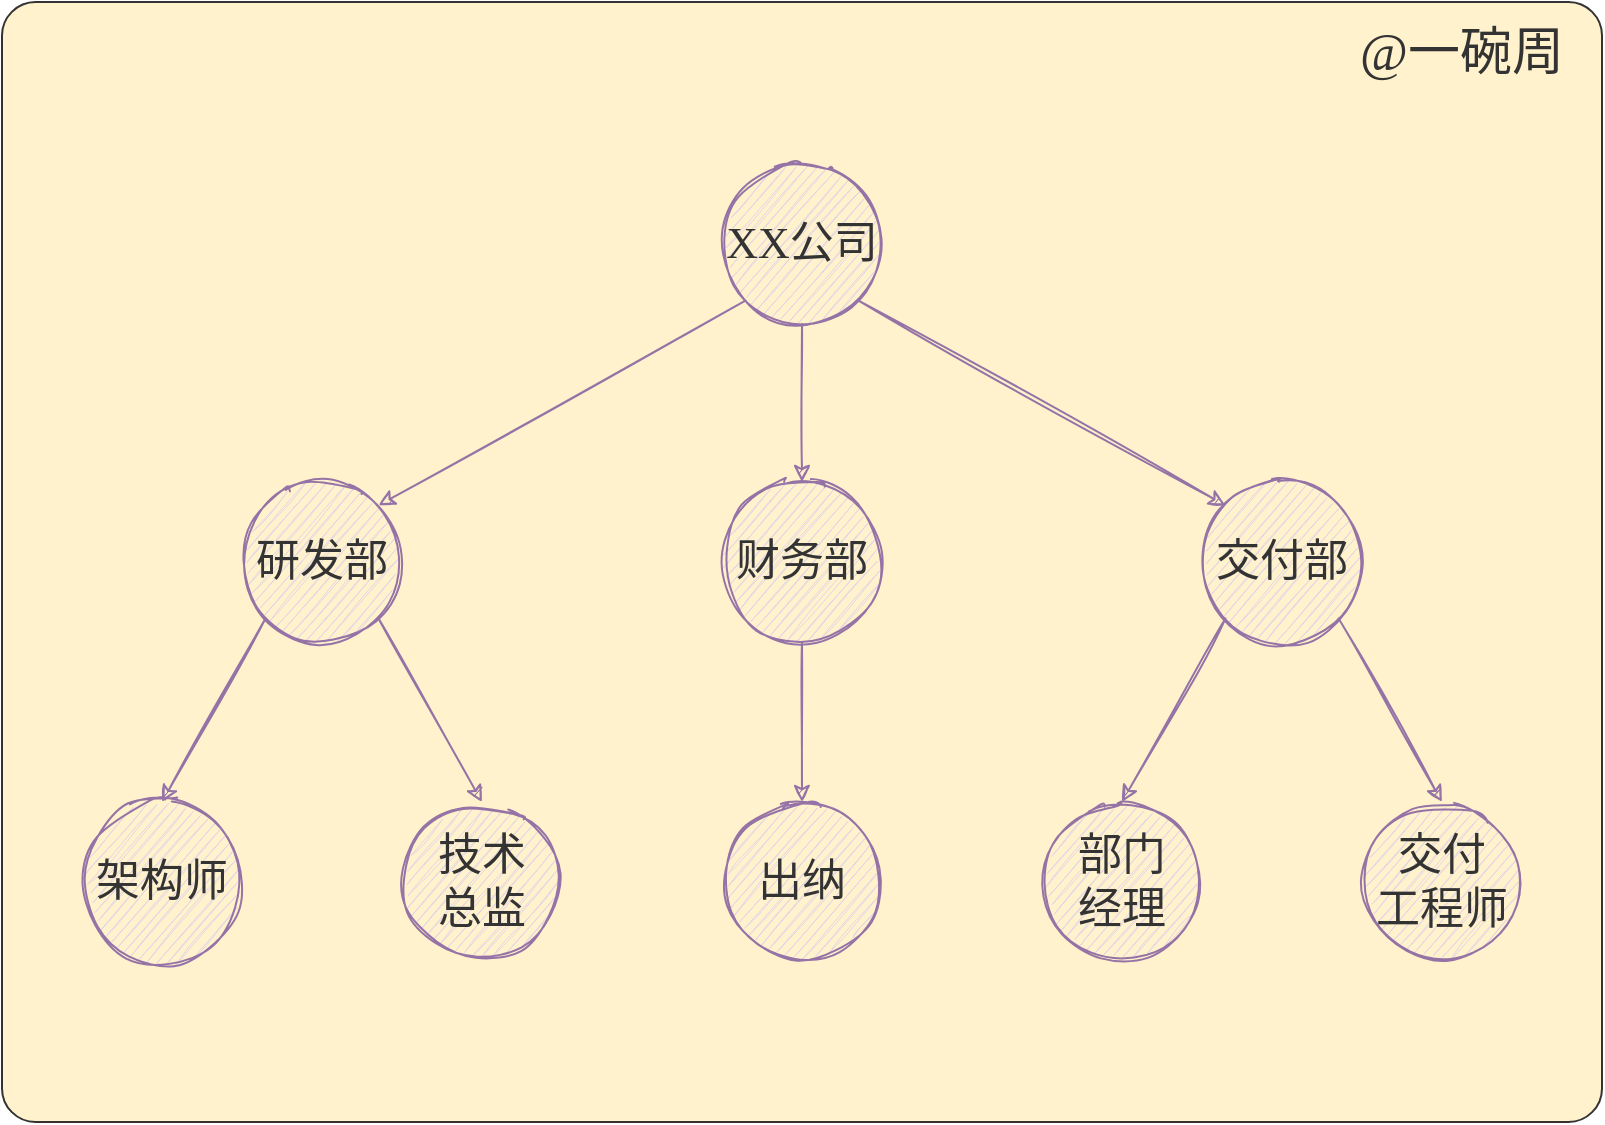 <mxfile version="16.5.1" type="device"><diagram id="sbTQmbd6wwS1U6yTLp65" name="第 1 页"><mxGraphModel dx="1718" dy="1014" grid="1" gridSize="10" guides="1" tooltips="1" connect="1" arrows="1" fold="1" page="0" pageScale="1" pageWidth="827" pageHeight="1169" math="0" shadow="0"><root><mxCell id="0"/><mxCell id="1" parent="0"/><mxCell id="rxAGCjy9rbUy3xPKVwOK-19" value="" style="rounded=1;whiteSpace=wrap;html=1;sketch=0;fillStyle=auto;fontFamily=Comic Sans MS;fontSize=26;strokeColor=#333333;fillColor=#fff2cc;arcSize=3;" vertex="1" parent="1"><mxGeometry x="160" y="240" width="800" height="560" as="geometry"/></mxCell><mxCell id="rxAGCjy9rbUy3xPKVwOK-11" style="edgeStyle=orthogonalEdgeStyle;rounded=0;orthogonalLoop=1;jettySize=auto;html=1;exitX=0.5;exitY=1;exitDx=0;exitDy=0;fillColor=#e1d5e7;strokeColor=#9673a6;sketch=1;" edge="1" parent="1" source="rxAGCjy9rbUy3xPKVwOK-1" target="rxAGCjy9rbUy3xPKVwOK-3"><mxGeometry relative="1" as="geometry"/></mxCell><mxCell id="rxAGCjy9rbUy3xPKVwOK-12" style="rounded=0;sketch=1;orthogonalLoop=1;jettySize=auto;html=1;exitX=0;exitY=1;exitDx=0;exitDy=0;entryX=1;entryY=0;entryDx=0;entryDy=0;strokeColor=#9673A6;" edge="1" parent="1" source="rxAGCjy9rbUy3xPKVwOK-1" target="rxAGCjy9rbUy3xPKVwOK-2"><mxGeometry relative="1" as="geometry"/></mxCell><mxCell id="rxAGCjy9rbUy3xPKVwOK-13" style="edgeStyle=none;rounded=0;sketch=1;orthogonalLoop=1;jettySize=auto;html=1;exitX=1;exitY=1;exitDx=0;exitDy=0;entryX=0;entryY=0;entryDx=0;entryDy=0;strokeColor=#9673A6;" edge="1" parent="1" source="rxAGCjy9rbUy3xPKVwOK-1" target="rxAGCjy9rbUy3xPKVwOK-4"><mxGeometry relative="1" as="geometry"/></mxCell><mxCell id="rxAGCjy9rbUy3xPKVwOK-1" value="&lt;font style=&quot;font-size: 22px&quot; face=&quot;Comic Sans MS&quot; color=&quot;#333333&quot;&gt;XX公司&lt;/font&gt;" style="ellipse;whiteSpace=wrap;html=1;fillColor=#e1d5e7;strokeColor=#9673a6;sketch=1;fillStyle=auto;" vertex="1" parent="1"><mxGeometry x="520" y="321" width="80" height="80" as="geometry"/></mxCell><mxCell id="rxAGCjy9rbUy3xPKVwOK-14" style="edgeStyle=none;rounded=0;sketch=1;orthogonalLoop=1;jettySize=auto;html=1;exitX=1;exitY=1;exitDx=0;exitDy=0;strokeColor=#9673A6;entryX=0.5;entryY=0;entryDx=0;entryDy=0;" edge="1" parent="1" source="rxAGCjy9rbUy3xPKVwOK-2" target="rxAGCjy9rbUy3xPKVwOK-6"><mxGeometry relative="1" as="geometry"/></mxCell><mxCell id="rxAGCjy9rbUy3xPKVwOK-15" style="edgeStyle=none;rounded=0;sketch=1;orthogonalLoop=1;jettySize=auto;html=1;exitX=0;exitY=1;exitDx=0;exitDy=0;entryX=0.5;entryY=0;entryDx=0;entryDy=0;strokeColor=#9673A6;" edge="1" parent="1" source="rxAGCjy9rbUy3xPKVwOK-2" target="rxAGCjy9rbUy3xPKVwOK-5"><mxGeometry relative="1" as="geometry"/></mxCell><mxCell id="rxAGCjy9rbUy3xPKVwOK-2" value="&lt;span style=&quot;color: rgb(51 , 51 , 51) ; font-family: &amp;#34;comic sans ms&amp;#34;&quot;&gt;&lt;font style=&quot;font-size: 22px&quot;&gt;研发部&lt;/font&gt;&lt;/span&gt;" style="ellipse;whiteSpace=wrap;html=1;fillColor=#e1d5e7;strokeColor=#9673a6;sketch=1;fillStyle=auto;" vertex="1" parent="1"><mxGeometry x="280" y="480" width="80" height="80" as="geometry"/></mxCell><mxCell id="rxAGCjy9rbUy3xPKVwOK-16" style="edgeStyle=none;rounded=0;sketch=1;orthogonalLoop=1;jettySize=auto;html=1;exitX=0.5;exitY=1;exitDx=0;exitDy=0;strokeColor=#9673A6;" edge="1" parent="1" source="rxAGCjy9rbUy3xPKVwOK-3" target="rxAGCjy9rbUy3xPKVwOK-8"><mxGeometry relative="1" as="geometry"/></mxCell><mxCell id="rxAGCjy9rbUy3xPKVwOK-3" value="&lt;span style=&quot;color: rgb(51 , 51 , 51) ; font-family: &amp;#34;comic sans ms&amp;#34;&quot;&gt;&lt;font style=&quot;font-size: 22px&quot;&gt;财务部&lt;/font&gt;&lt;/span&gt;" style="ellipse;whiteSpace=wrap;html=1;fillColor=#e1d5e7;strokeColor=#9673a6;sketch=1;fillStyle=auto;" vertex="1" parent="1"><mxGeometry x="520" y="480" width="80" height="80" as="geometry"/></mxCell><mxCell id="rxAGCjy9rbUy3xPKVwOK-17" style="edgeStyle=none;rounded=0;sketch=1;orthogonalLoop=1;jettySize=auto;html=1;exitX=0;exitY=1;exitDx=0;exitDy=0;entryX=0.5;entryY=0;entryDx=0;entryDy=0;strokeColor=#9673A6;" edge="1" parent="1" source="rxAGCjy9rbUy3xPKVwOK-4" target="rxAGCjy9rbUy3xPKVwOK-9"><mxGeometry relative="1" as="geometry"/></mxCell><mxCell id="rxAGCjy9rbUy3xPKVwOK-18" style="edgeStyle=none;rounded=0;sketch=1;orthogonalLoop=1;jettySize=auto;html=1;exitX=1;exitY=1;exitDx=0;exitDy=0;entryX=0.5;entryY=0;entryDx=0;entryDy=0;strokeColor=#9673A6;" edge="1" parent="1" source="rxAGCjy9rbUy3xPKVwOK-4" target="rxAGCjy9rbUy3xPKVwOK-10"><mxGeometry relative="1" as="geometry"/></mxCell><mxCell id="rxAGCjy9rbUy3xPKVwOK-4" value="&lt;font color=&quot;#333333&quot; face=&quot;comic sans ms&quot; style=&quot;font-size: 22px&quot;&gt;交付部&lt;/font&gt;" style="ellipse;whiteSpace=wrap;html=1;fillColor=#e1d5e7;strokeColor=#9673a6;sketch=1;fillStyle=auto;" vertex="1" parent="1"><mxGeometry x="760" y="480" width="80" height="80" as="geometry"/></mxCell><mxCell id="rxAGCjy9rbUy3xPKVwOK-5" value="&lt;font color=&quot;#333333&quot; face=&quot;comic sans ms&quot; style=&quot;font-size: 22px&quot;&gt;架构师&lt;/font&gt;" style="ellipse;whiteSpace=wrap;html=1;fillColor=#e1d5e7;strokeColor=#9673a6;sketch=1;fillStyle=auto;" vertex="1" parent="1"><mxGeometry x="200" y="640" width="80" height="80" as="geometry"/></mxCell><mxCell id="rxAGCjy9rbUy3xPKVwOK-6" value="&lt;span style=&quot;color: rgb(51 , 51 , 51) ; font-family: &amp;#34;comic sans ms&amp;#34;&quot;&gt;&lt;font style=&quot;font-size: 22px&quot;&gt;技术&lt;br&gt;总监&lt;/font&gt;&lt;/span&gt;" style="ellipse;whiteSpace=wrap;html=1;fillColor=#e1d5e7;strokeColor=#9673a6;sketch=1;fillStyle=auto;" vertex="1" parent="1"><mxGeometry x="360" y="640" width="80" height="80" as="geometry"/></mxCell><mxCell id="rxAGCjy9rbUy3xPKVwOK-8" value="&lt;span style=&quot;color: rgb(51 , 51 , 51) ; font-family: &amp;#34;comic sans ms&amp;#34;&quot;&gt;&lt;font style=&quot;font-size: 22px&quot;&gt;出纳&lt;/font&gt;&lt;/span&gt;" style="ellipse;whiteSpace=wrap;html=1;fillColor=#e1d5e7;strokeColor=#9673a6;sketch=1;fillStyle=auto;" vertex="1" parent="1"><mxGeometry x="520" y="640" width="80" height="80" as="geometry"/></mxCell><mxCell id="rxAGCjy9rbUy3xPKVwOK-9" value="&lt;font color=&quot;#333333&quot; face=&quot;comic sans ms&quot; style=&quot;font-size: 22px&quot;&gt;&lt;span&gt;部门&lt;br&gt;经理&lt;br&gt;&lt;/span&gt;&lt;/font&gt;" style="ellipse;whiteSpace=wrap;html=1;fillColor=#e1d5e7;strokeColor=#9673a6;sketch=1;fillStyle=auto;" vertex="1" parent="1"><mxGeometry x="680" y="640" width="80" height="80" as="geometry"/></mxCell><mxCell id="rxAGCjy9rbUy3xPKVwOK-10" value="&lt;span style=&quot;color: rgb(51 , 51 , 51) ; font-family: &amp;#34;comic sans ms&amp;#34; ; font-size: 22px&quot;&gt;交付&lt;br&gt;工程师&lt;br&gt;&lt;/span&gt;" style="ellipse;whiteSpace=wrap;html=1;fillColor=#e1d5e7;strokeColor=#9673a6;sketch=1;fillStyle=auto;" vertex="1" parent="1"><mxGeometry x="840" y="640" width="80" height="80" as="geometry"/></mxCell><mxCell id="rxAGCjy9rbUy3xPKVwOK-21" value="@一碗周" style="text;html=1;strokeColor=none;fillColor=none;align=center;verticalAlign=middle;whiteSpace=wrap;rounded=0;sketch=1;fillStyle=auto;fontFamily=Comic Sans MS;fontSize=26;fontColor=#333333;" vertex="1" parent="1"><mxGeometry x="830" y="250" width="120" height="30" as="geometry"/></mxCell></root></mxGraphModel></diagram></mxfile>